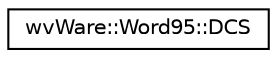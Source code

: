 digraph "类继承关系图"
{
  edge [fontname="Helvetica",fontsize="10",labelfontname="Helvetica",labelfontsize="10"];
  node [fontname="Helvetica",fontsize="10",shape=record];
  rankdir="LR";
  Node0 [label="wvWare::Word95::DCS",height=0.2,width=0.4,color="black", fillcolor="white", style="filled",URL="$structwv_ware_1_1_word95_1_1_d_c_s.html"];
}
